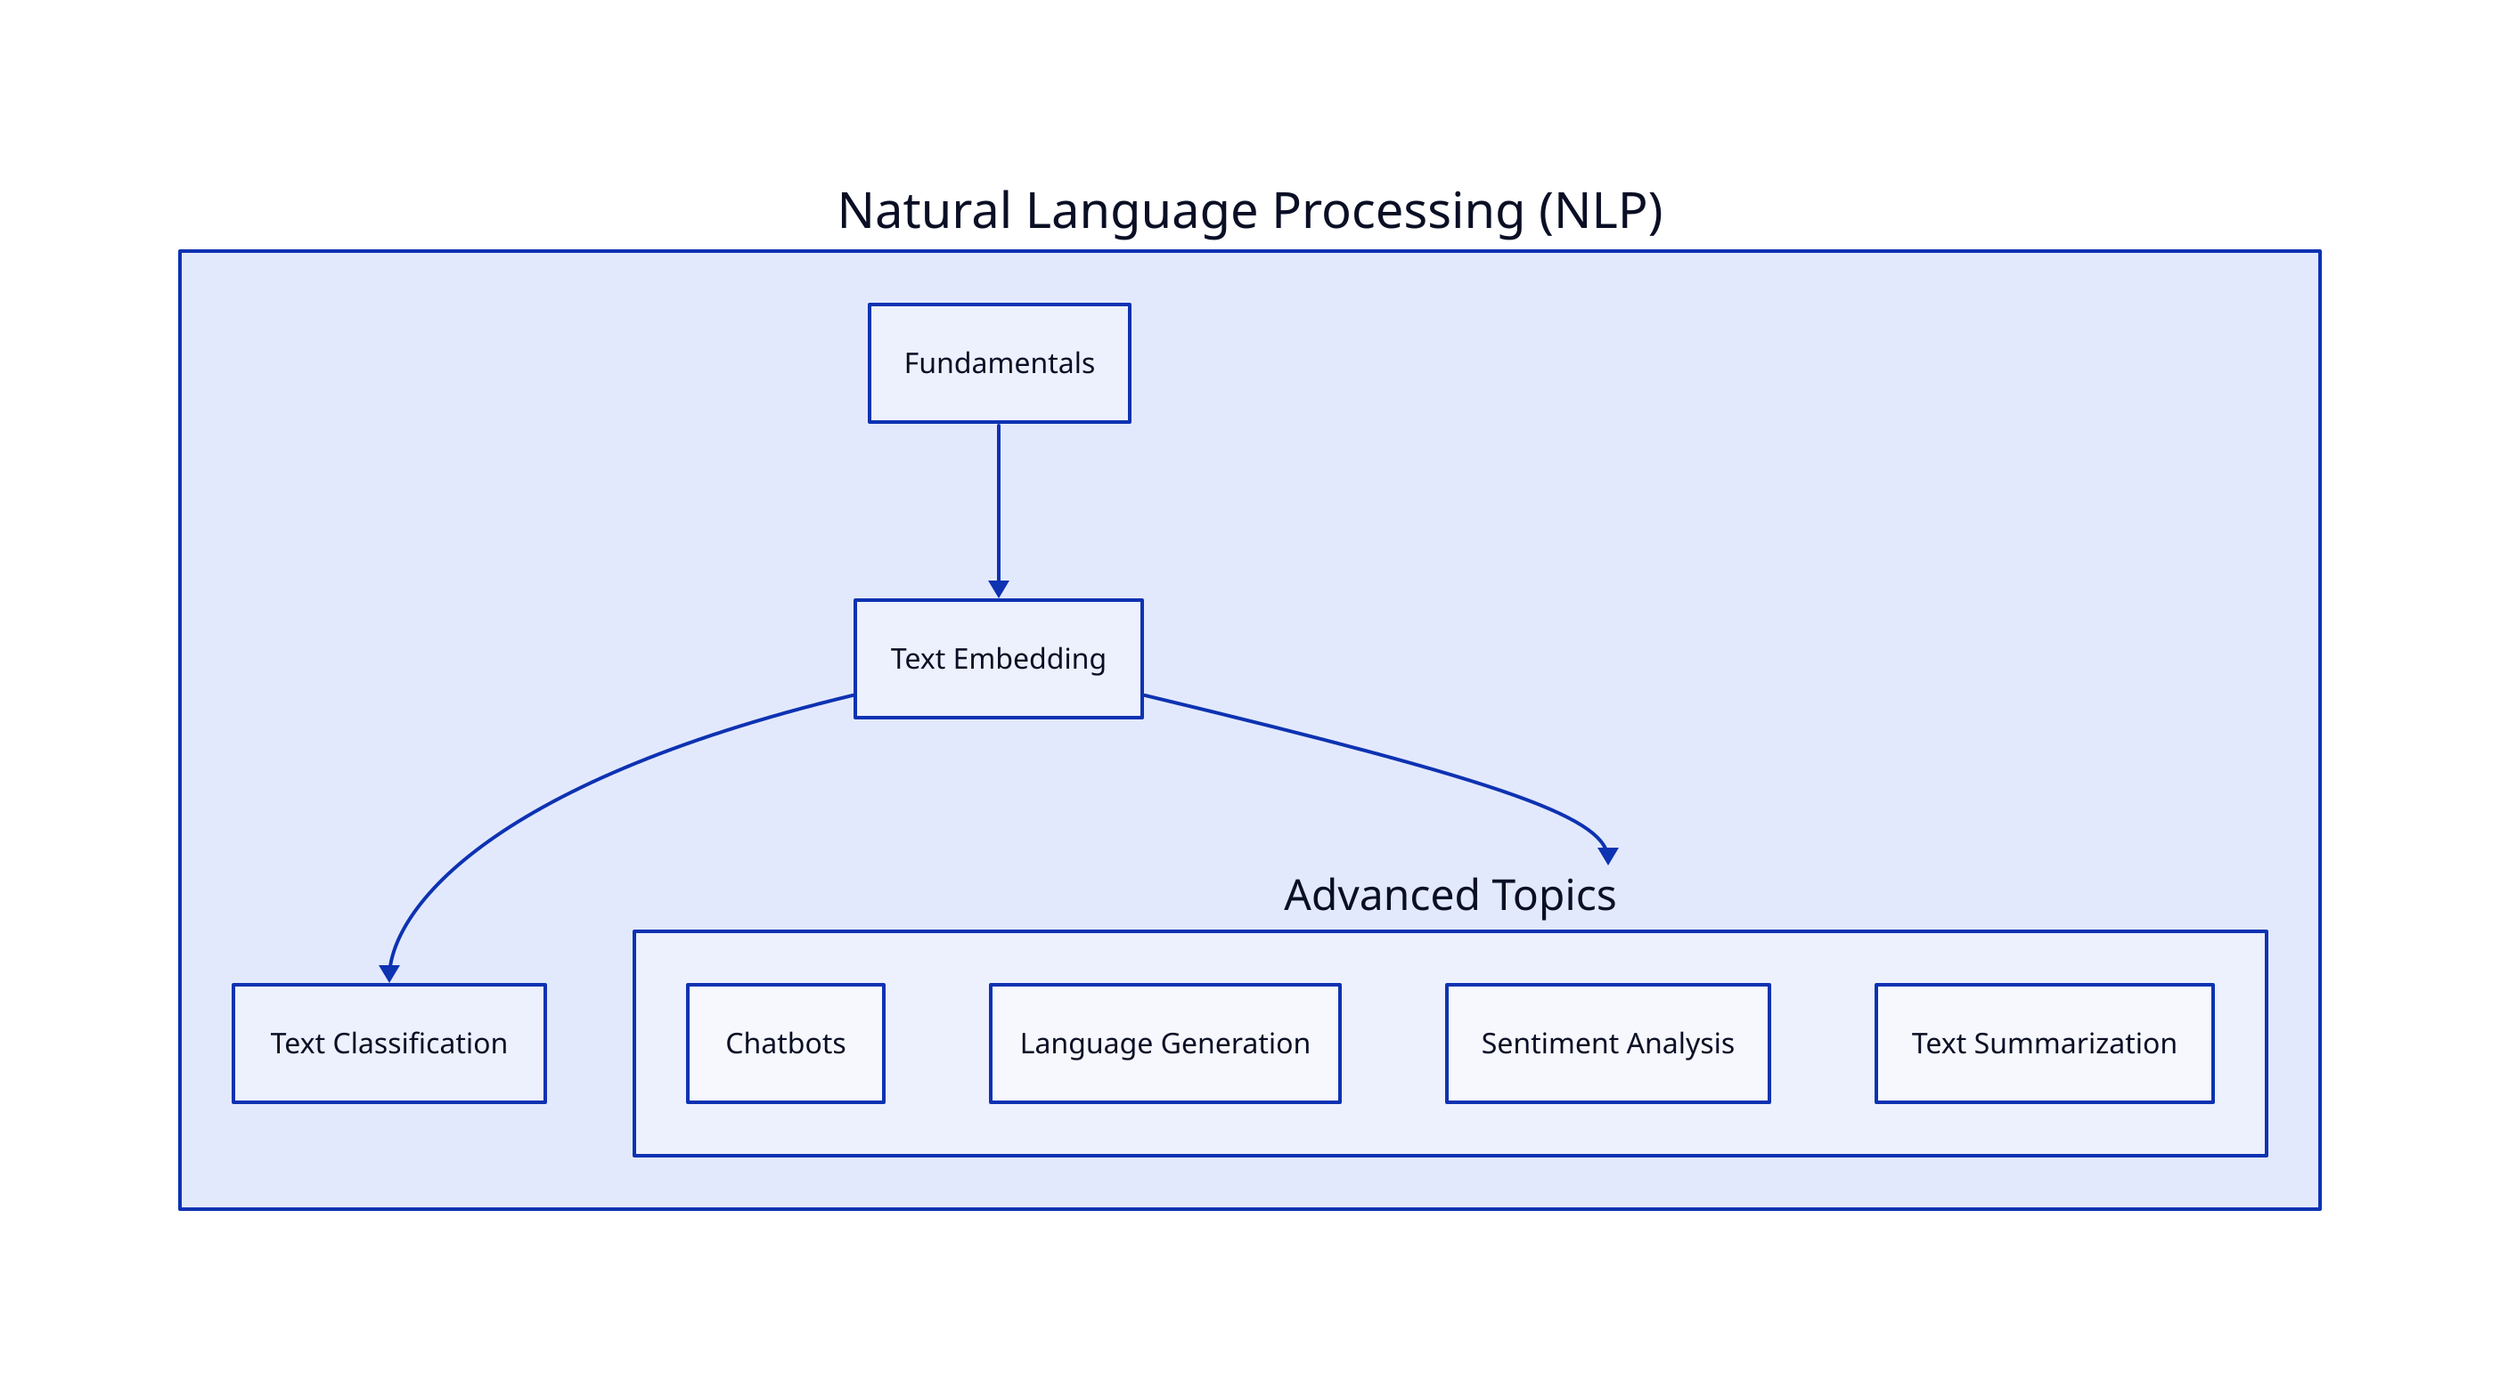 
natural_language_processing: {
    label: "Natural Language Processing (NLP)"
    fundamentals: "Fundamentals"
    text_embedding: "Text Embedding"
    text_classification: "Text Classification"
  
    advanced_topics: {
      label: "Advanced Topics"
      chatbots: {
        label: "Chatbots"
      }
      language_generation: {
        label: "Language Generation"
      }
      sentiment_analysis: {
        label: "Sentiment Analysis"
      }
  
      text_summarization: "Text Summarization"
    }
    fundamentals -> text_embedding
    text_embedding -> text_classification
    text_embedding -> advanced_topics
  }
    
